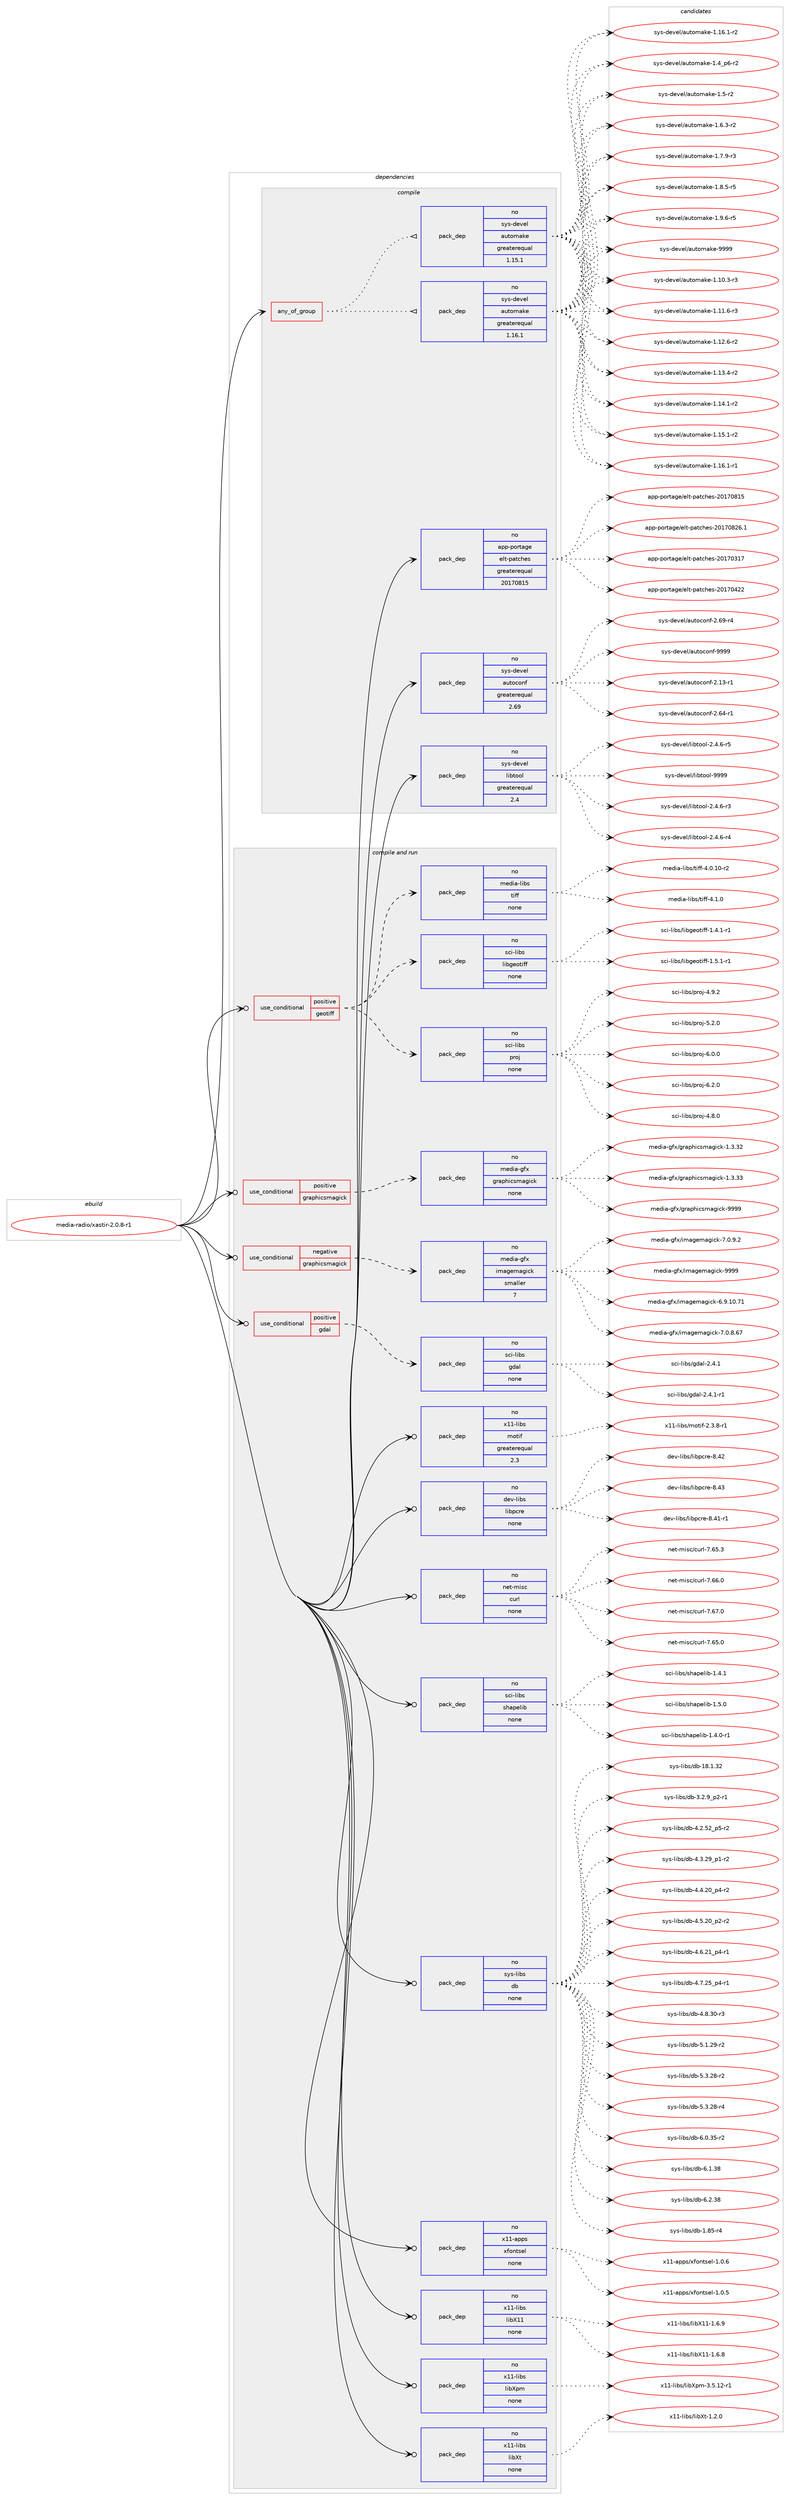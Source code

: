 digraph prolog {

# *************
# Graph options
# *************

newrank=true;
concentrate=true;
compound=true;
graph [rankdir=LR,fontname=Helvetica,fontsize=10,ranksep=1.5];#, ranksep=2.5, nodesep=0.2];
edge  [arrowhead=vee];
node  [fontname=Helvetica,fontsize=10];

# **********
# The ebuild
# **********

subgraph cluster_leftcol {
color=gray;
rank=same;
label=<<i>ebuild</i>>;
id [label="media-radio/xastir-2.0.8-r1", color=red, width=4, href="../media-radio/xastir-2.0.8-r1.svg"];
}

# ****************
# The dependencies
# ****************

subgraph cluster_midcol {
color=gray;
label=<<i>dependencies</i>>;
subgraph cluster_compile {
fillcolor="#eeeeee";
style=filled;
label=<<i>compile</i>>;
subgraph any13465 {
dependency796498 [label=<<TABLE BORDER="0" CELLBORDER="1" CELLSPACING="0" CELLPADDING="4"><TR><TD CELLPADDING="10">any_of_group</TD></TR></TABLE>>, shape=none, color=red];subgraph pack589240 {
dependency796499 [label=<<TABLE BORDER="0" CELLBORDER="1" CELLSPACING="0" CELLPADDING="4" WIDTH="220"><TR><TD ROWSPAN="6" CELLPADDING="30">pack_dep</TD></TR><TR><TD WIDTH="110">no</TD></TR><TR><TD>sys-devel</TD></TR><TR><TD>automake</TD></TR><TR><TD>greaterequal</TD></TR><TR><TD>1.16.1</TD></TR></TABLE>>, shape=none, color=blue];
}
dependency796498:e -> dependency796499:w [weight=20,style="dotted",arrowhead="oinv"];
subgraph pack589241 {
dependency796500 [label=<<TABLE BORDER="0" CELLBORDER="1" CELLSPACING="0" CELLPADDING="4" WIDTH="220"><TR><TD ROWSPAN="6" CELLPADDING="30">pack_dep</TD></TR><TR><TD WIDTH="110">no</TD></TR><TR><TD>sys-devel</TD></TR><TR><TD>automake</TD></TR><TR><TD>greaterequal</TD></TR><TR><TD>1.15.1</TD></TR></TABLE>>, shape=none, color=blue];
}
dependency796498:e -> dependency796500:w [weight=20,style="dotted",arrowhead="oinv"];
}
id:e -> dependency796498:w [weight=20,style="solid",arrowhead="vee"];
subgraph pack589242 {
dependency796501 [label=<<TABLE BORDER="0" CELLBORDER="1" CELLSPACING="0" CELLPADDING="4" WIDTH="220"><TR><TD ROWSPAN="6" CELLPADDING="30">pack_dep</TD></TR><TR><TD WIDTH="110">no</TD></TR><TR><TD>app-portage</TD></TR><TR><TD>elt-patches</TD></TR><TR><TD>greaterequal</TD></TR><TR><TD>20170815</TD></TR></TABLE>>, shape=none, color=blue];
}
id:e -> dependency796501:w [weight=20,style="solid",arrowhead="vee"];
subgraph pack589243 {
dependency796502 [label=<<TABLE BORDER="0" CELLBORDER="1" CELLSPACING="0" CELLPADDING="4" WIDTH="220"><TR><TD ROWSPAN="6" CELLPADDING="30">pack_dep</TD></TR><TR><TD WIDTH="110">no</TD></TR><TR><TD>sys-devel</TD></TR><TR><TD>autoconf</TD></TR><TR><TD>greaterequal</TD></TR><TR><TD>2.69</TD></TR></TABLE>>, shape=none, color=blue];
}
id:e -> dependency796502:w [weight=20,style="solid",arrowhead="vee"];
subgraph pack589244 {
dependency796503 [label=<<TABLE BORDER="0" CELLBORDER="1" CELLSPACING="0" CELLPADDING="4" WIDTH="220"><TR><TD ROWSPAN="6" CELLPADDING="30">pack_dep</TD></TR><TR><TD WIDTH="110">no</TD></TR><TR><TD>sys-devel</TD></TR><TR><TD>libtool</TD></TR><TR><TD>greaterequal</TD></TR><TR><TD>2.4</TD></TR></TABLE>>, shape=none, color=blue];
}
id:e -> dependency796503:w [weight=20,style="solid",arrowhead="vee"];
}
subgraph cluster_compileandrun {
fillcolor="#eeeeee";
style=filled;
label=<<i>compile and run</i>>;
subgraph cond193345 {
dependency796504 [label=<<TABLE BORDER="0" CELLBORDER="1" CELLSPACING="0" CELLPADDING="4"><TR><TD ROWSPAN="3" CELLPADDING="10">use_conditional</TD></TR><TR><TD>negative</TD></TR><TR><TD>graphicsmagick</TD></TR></TABLE>>, shape=none, color=red];
subgraph pack589245 {
dependency796505 [label=<<TABLE BORDER="0" CELLBORDER="1" CELLSPACING="0" CELLPADDING="4" WIDTH="220"><TR><TD ROWSPAN="6" CELLPADDING="30">pack_dep</TD></TR><TR><TD WIDTH="110">no</TD></TR><TR><TD>media-gfx</TD></TR><TR><TD>imagemagick</TD></TR><TR><TD>smaller</TD></TR><TR><TD>7</TD></TR></TABLE>>, shape=none, color=blue];
}
dependency796504:e -> dependency796505:w [weight=20,style="dashed",arrowhead="vee"];
}
id:e -> dependency796504:w [weight=20,style="solid",arrowhead="odotvee"];
subgraph cond193346 {
dependency796506 [label=<<TABLE BORDER="0" CELLBORDER="1" CELLSPACING="0" CELLPADDING="4"><TR><TD ROWSPAN="3" CELLPADDING="10">use_conditional</TD></TR><TR><TD>positive</TD></TR><TR><TD>gdal</TD></TR></TABLE>>, shape=none, color=red];
subgraph pack589246 {
dependency796507 [label=<<TABLE BORDER="0" CELLBORDER="1" CELLSPACING="0" CELLPADDING="4" WIDTH="220"><TR><TD ROWSPAN="6" CELLPADDING="30">pack_dep</TD></TR><TR><TD WIDTH="110">no</TD></TR><TR><TD>sci-libs</TD></TR><TR><TD>gdal</TD></TR><TR><TD>none</TD></TR><TR><TD></TD></TR></TABLE>>, shape=none, color=blue];
}
dependency796506:e -> dependency796507:w [weight=20,style="dashed",arrowhead="vee"];
}
id:e -> dependency796506:w [weight=20,style="solid",arrowhead="odotvee"];
subgraph cond193347 {
dependency796508 [label=<<TABLE BORDER="0" CELLBORDER="1" CELLSPACING="0" CELLPADDING="4"><TR><TD ROWSPAN="3" CELLPADDING="10">use_conditional</TD></TR><TR><TD>positive</TD></TR><TR><TD>geotiff</TD></TR></TABLE>>, shape=none, color=red];
subgraph pack589247 {
dependency796509 [label=<<TABLE BORDER="0" CELLBORDER="1" CELLSPACING="0" CELLPADDING="4" WIDTH="220"><TR><TD ROWSPAN="6" CELLPADDING="30">pack_dep</TD></TR><TR><TD WIDTH="110">no</TD></TR><TR><TD>sci-libs</TD></TR><TR><TD>proj</TD></TR><TR><TD>none</TD></TR><TR><TD></TD></TR></TABLE>>, shape=none, color=blue];
}
dependency796508:e -> dependency796509:w [weight=20,style="dashed",arrowhead="vee"];
subgraph pack589248 {
dependency796510 [label=<<TABLE BORDER="0" CELLBORDER="1" CELLSPACING="0" CELLPADDING="4" WIDTH="220"><TR><TD ROWSPAN="6" CELLPADDING="30">pack_dep</TD></TR><TR><TD WIDTH="110">no</TD></TR><TR><TD>sci-libs</TD></TR><TR><TD>libgeotiff</TD></TR><TR><TD>none</TD></TR><TR><TD></TD></TR></TABLE>>, shape=none, color=blue];
}
dependency796508:e -> dependency796510:w [weight=20,style="dashed",arrowhead="vee"];
subgraph pack589249 {
dependency796511 [label=<<TABLE BORDER="0" CELLBORDER="1" CELLSPACING="0" CELLPADDING="4" WIDTH="220"><TR><TD ROWSPAN="6" CELLPADDING="30">pack_dep</TD></TR><TR><TD WIDTH="110">no</TD></TR><TR><TD>media-libs</TD></TR><TR><TD>tiff</TD></TR><TR><TD>none</TD></TR><TR><TD></TD></TR></TABLE>>, shape=none, color=blue];
}
dependency796508:e -> dependency796511:w [weight=20,style="dashed",arrowhead="vee"];
}
id:e -> dependency796508:w [weight=20,style="solid",arrowhead="odotvee"];
subgraph cond193348 {
dependency796512 [label=<<TABLE BORDER="0" CELLBORDER="1" CELLSPACING="0" CELLPADDING="4"><TR><TD ROWSPAN="3" CELLPADDING="10">use_conditional</TD></TR><TR><TD>positive</TD></TR><TR><TD>graphicsmagick</TD></TR></TABLE>>, shape=none, color=red];
subgraph pack589250 {
dependency796513 [label=<<TABLE BORDER="0" CELLBORDER="1" CELLSPACING="0" CELLPADDING="4" WIDTH="220"><TR><TD ROWSPAN="6" CELLPADDING="30">pack_dep</TD></TR><TR><TD WIDTH="110">no</TD></TR><TR><TD>media-gfx</TD></TR><TR><TD>graphicsmagick</TD></TR><TR><TD>none</TD></TR><TR><TD></TD></TR></TABLE>>, shape=none, color=blue];
}
dependency796512:e -> dependency796513:w [weight=20,style="dashed",arrowhead="vee"];
}
id:e -> dependency796512:w [weight=20,style="solid",arrowhead="odotvee"];
subgraph pack589251 {
dependency796514 [label=<<TABLE BORDER="0" CELLBORDER="1" CELLSPACING="0" CELLPADDING="4" WIDTH="220"><TR><TD ROWSPAN="6" CELLPADDING="30">pack_dep</TD></TR><TR><TD WIDTH="110">no</TD></TR><TR><TD>dev-libs</TD></TR><TR><TD>libpcre</TD></TR><TR><TD>none</TD></TR><TR><TD></TD></TR></TABLE>>, shape=none, color=blue];
}
id:e -> dependency796514:w [weight=20,style="solid",arrowhead="odotvee"];
subgraph pack589252 {
dependency796515 [label=<<TABLE BORDER="0" CELLBORDER="1" CELLSPACING="0" CELLPADDING="4" WIDTH="220"><TR><TD ROWSPAN="6" CELLPADDING="30">pack_dep</TD></TR><TR><TD WIDTH="110">no</TD></TR><TR><TD>net-misc</TD></TR><TR><TD>curl</TD></TR><TR><TD>none</TD></TR><TR><TD></TD></TR></TABLE>>, shape=none, color=blue];
}
id:e -> dependency796515:w [weight=20,style="solid",arrowhead="odotvee"];
subgraph pack589253 {
dependency796516 [label=<<TABLE BORDER="0" CELLBORDER="1" CELLSPACING="0" CELLPADDING="4" WIDTH="220"><TR><TD ROWSPAN="6" CELLPADDING="30">pack_dep</TD></TR><TR><TD WIDTH="110">no</TD></TR><TR><TD>sci-libs</TD></TR><TR><TD>shapelib</TD></TR><TR><TD>none</TD></TR><TR><TD></TD></TR></TABLE>>, shape=none, color=blue];
}
id:e -> dependency796516:w [weight=20,style="solid",arrowhead="odotvee"];
subgraph pack589254 {
dependency796517 [label=<<TABLE BORDER="0" CELLBORDER="1" CELLSPACING="0" CELLPADDING="4" WIDTH="220"><TR><TD ROWSPAN="6" CELLPADDING="30">pack_dep</TD></TR><TR><TD WIDTH="110">no</TD></TR><TR><TD>sys-libs</TD></TR><TR><TD>db</TD></TR><TR><TD>none</TD></TR><TR><TD></TD></TR></TABLE>>, shape=none, color=blue];
}
id:e -> dependency796517:w [weight=20,style="solid",arrowhead="odotvee"];
subgraph pack589255 {
dependency796518 [label=<<TABLE BORDER="0" CELLBORDER="1" CELLSPACING="0" CELLPADDING="4" WIDTH="220"><TR><TD ROWSPAN="6" CELLPADDING="30">pack_dep</TD></TR><TR><TD WIDTH="110">no</TD></TR><TR><TD>x11-apps</TD></TR><TR><TD>xfontsel</TD></TR><TR><TD>none</TD></TR><TR><TD></TD></TR></TABLE>>, shape=none, color=blue];
}
id:e -> dependency796518:w [weight=20,style="solid",arrowhead="odotvee"];
subgraph pack589256 {
dependency796519 [label=<<TABLE BORDER="0" CELLBORDER="1" CELLSPACING="0" CELLPADDING="4" WIDTH="220"><TR><TD ROWSPAN="6" CELLPADDING="30">pack_dep</TD></TR><TR><TD WIDTH="110">no</TD></TR><TR><TD>x11-libs</TD></TR><TR><TD>libX11</TD></TR><TR><TD>none</TD></TR><TR><TD></TD></TR></TABLE>>, shape=none, color=blue];
}
id:e -> dependency796519:w [weight=20,style="solid",arrowhead="odotvee"];
subgraph pack589257 {
dependency796520 [label=<<TABLE BORDER="0" CELLBORDER="1" CELLSPACING="0" CELLPADDING="4" WIDTH="220"><TR><TD ROWSPAN="6" CELLPADDING="30">pack_dep</TD></TR><TR><TD WIDTH="110">no</TD></TR><TR><TD>x11-libs</TD></TR><TR><TD>libXpm</TD></TR><TR><TD>none</TD></TR><TR><TD></TD></TR></TABLE>>, shape=none, color=blue];
}
id:e -> dependency796520:w [weight=20,style="solid",arrowhead="odotvee"];
subgraph pack589258 {
dependency796521 [label=<<TABLE BORDER="0" CELLBORDER="1" CELLSPACING="0" CELLPADDING="4" WIDTH="220"><TR><TD ROWSPAN="6" CELLPADDING="30">pack_dep</TD></TR><TR><TD WIDTH="110">no</TD></TR><TR><TD>x11-libs</TD></TR><TR><TD>libXt</TD></TR><TR><TD>none</TD></TR><TR><TD></TD></TR></TABLE>>, shape=none, color=blue];
}
id:e -> dependency796521:w [weight=20,style="solid",arrowhead="odotvee"];
subgraph pack589259 {
dependency796522 [label=<<TABLE BORDER="0" CELLBORDER="1" CELLSPACING="0" CELLPADDING="4" WIDTH="220"><TR><TD ROWSPAN="6" CELLPADDING="30">pack_dep</TD></TR><TR><TD WIDTH="110">no</TD></TR><TR><TD>x11-libs</TD></TR><TR><TD>motif</TD></TR><TR><TD>greaterequal</TD></TR><TR><TD>2.3</TD></TR></TABLE>>, shape=none, color=blue];
}
id:e -> dependency796522:w [weight=20,style="solid",arrowhead="odotvee"];
}
subgraph cluster_run {
fillcolor="#eeeeee";
style=filled;
label=<<i>run</i>>;
}
}

# **************
# The candidates
# **************

subgraph cluster_choices {
rank=same;
color=gray;
label=<<i>candidates</i>>;

subgraph choice589240 {
color=black;
nodesep=1;
choice11512111545100101118101108479711711611110997107101454946494846514511451 [label="sys-devel/automake-1.10.3-r3", color=red, width=4,href="../sys-devel/automake-1.10.3-r3.svg"];
choice11512111545100101118101108479711711611110997107101454946494946544511451 [label="sys-devel/automake-1.11.6-r3", color=red, width=4,href="../sys-devel/automake-1.11.6-r3.svg"];
choice11512111545100101118101108479711711611110997107101454946495046544511450 [label="sys-devel/automake-1.12.6-r2", color=red, width=4,href="../sys-devel/automake-1.12.6-r2.svg"];
choice11512111545100101118101108479711711611110997107101454946495146524511450 [label="sys-devel/automake-1.13.4-r2", color=red, width=4,href="../sys-devel/automake-1.13.4-r2.svg"];
choice11512111545100101118101108479711711611110997107101454946495246494511450 [label="sys-devel/automake-1.14.1-r2", color=red, width=4,href="../sys-devel/automake-1.14.1-r2.svg"];
choice11512111545100101118101108479711711611110997107101454946495346494511450 [label="sys-devel/automake-1.15.1-r2", color=red, width=4,href="../sys-devel/automake-1.15.1-r2.svg"];
choice11512111545100101118101108479711711611110997107101454946495446494511449 [label="sys-devel/automake-1.16.1-r1", color=red, width=4,href="../sys-devel/automake-1.16.1-r1.svg"];
choice11512111545100101118101108479711711611110997107101454946495446494511450 [label="sys-devel/automake-1.16.1-r2", color=red, width=4,href="../sys-devel/automake-1.16.1-r2.svg"];
choice115121115451001011181011084797117116111109971071014549465295112544511450 [label="sys-devel/automake-1.4_p6-r2", color=red, width=4,href="../sys-devel/automake-1.4_p6-r2.svg"];
choice11512111545100101118101108479711711611110997107101454946534511450 [label="sys-devel/automake-1.5-r2", color=red, width=4,href="../sys-devel/automake-1.5-r2.svg"];
choice115121115451001011181011084797117116111109971071014549465446514511450 [label="sys-devel/automake-1.6.3-r2", color=red, width=4,href="../sys-devel/automake-1.6.3-r2.svg"];
choice115121115451001011181011084797117116111109971071014549465546574511451 [label="sys-devel/automake-1.7.9-r3", color=red, width=4,href="../sys-devel/automake-1.7.9-r3.svg"];
choice115121115451001011181011084797117116111109971071014549465646534511453 [label="sys-devel/automake-1.8.5-r5", color=red, width=4,href="../sys-devel/automake-1.8.5-r5.svg"];
choice115121115451001011181011084797117116111109971071014549465746544511453 [label="sys-devel/automake-1.9.6-r5", color=red, width=4,href="../sys-devel/automake-1.9.6-r5.svg"];
choice115121115451001011181011084797117116111109971071014557575757 [label="sys-devel/automake-9999", color=red, width=4,href="../sys-devel/automake-9999.svg"];
dependency796499:e -> choice11512111545100101118101108479711711611110997107101454946494846514511451:w [style=dotted,weight="100"];
dependency796499:e -> choice11512111545100101118101108479711711611110997107101454946494946544511451:w [style=dotted,weight="100"];
dependency796499:e -> choice11512111545100101118101108479711711611110997107101454946495046544511450:w [style=dotted,weight="100"];
dependency796499:e -> choice11512111545100101118101108479711711611110997107101454946495146524511450:w [style=dotted,weight="100"];
dependency796499:e -> choice11512111545100101118101108479711711611110997107101454946495246494511450:w [style=dotted,weight="100"];
dependency796499:e -> choice11512111545100101118101108479711711611110997107101454946495346494511450:w [style=dotted,weight="100"];
dependency796499:e -> choice11512111545100101118101108479711711611110997107101454946495446494511449:w [style=dotted,weight="100"];
dependency796499:e -> choice11512111545100101118101108479711711611110997107101454946495446494511450:w [style=dotted,weight="100"];
dependency796499:e -> choice115121115451001011181011084797117116111109971071014549465295112544511450:w [style=dotted,weight="100"];
dependency796499:e -> choice11512111545100101118101108479711711611110997107101454946534511450:w [style=dotted,weight="100"];
dependency796499:e -> choice115121115451001011181011084797117116111109971071014549465446514511450:w [style=dotted,weight="100"];
dependency796499:e -> choice115121115451001011181011084797117116111109971071014549465546574511451:w [style=dotted,weight="100"];
dependency796499:e -> choice115121115451001011181011084797117116111109971071014549465646534511453:w [style=dotted,weight="100"];
dependency796499:e -> choice115121115451001011181011084797117116111109971071014549465746544511453:w [style=dotted,weight="100"];
dependency796499:e -> choice115121115451001011181011084797117116111109971071014557575757:w [style=dotted,weight="100"];
}
subgraph choice589241 {
color=black;
nodesep=1;
choice11512111545100101118101108479711711611110997107101454946494846514511451 [label="sys-devel/automake-1.10.3-r3", color=red, width=4,href="../sys-devel/automake-1.10.3-r3.svg"];
choice11512111545100101118101108479711711611110997107101454946494946544511451 [label="sys-devel/automake-1.11.6-r3", color=red, width=4,href="../sys-devel/automake-1.11.6-r3.svg"];
choice11512111545100101118101108479711711611110997107101454946495046544511450 [label="sys-devel/automake-1.12.6-r2", color=red, width=4,href="../sys-devel/automake-1.12.6-r2.svg"];
choice11512111545100101118101108479711711611110997107101454946495146524511450 [label="sys-devel/automake-1.13.4-r2", color=red, width=4,href="../sys-devel/automake-1.13.4-r2.svg"];
choice11512111545100101118101108479711711611110997107101454946495246494511450 [label="sys-devel/automake-1.14.1-r2", color=red, width=4,href="../sys-devel/automake-1.14.1-r2.svg"];
choice11512111545100101118101108479711711611110997107101454946495346494511450 [label="sys-devel/automake-1.15.1-r2", color=red, width=4,href="../sys-devel/automake-1.15.1-r2.svg"];
choice11512111545100101118101108479711711611110997107101454946495446494511449 [label="sys-devel/automake-1.16.1-r1", color=red, width=4,href="../sys-devel/automake-1.16.1-r1.svg"];
choice11512111545100101118101108479711711611110997107101454946495446494511450 [label="sys-devel/automake-1.16.1-r2", color=red, width=4,href="../sys-devel/automake-1.16.1-r2.svg"];
choice115121115451001011181011084797117116111109971071014549465295112544511450 [label="sys-devel/automake-1.4_p6-r2", color=red, width=4,href="../sys-devel/automake-1.4_p6-r2.svg"];
choice11512111545100101118101108479711711611110997107101454946534511450 [label="sys-devel/automake-1.5-r2", color=red, width=4,href="../sys-devel/automake-1.5-r2.svg"];
choice115121115451001011181011084797117116111109971071014549465446514511450 [label="sys-devel/automake-1.6.3-r2", color=red, width=4,href="../sys-devel/automake-1.6.3-r2.svg"];
choice115121115451001011181011084797117116111109971071014549465546574511451 [label="sys-devel/automake-1.7.9-r3", color=red, width=4,href="../sys-devel/automake-1.7.9-r3.svg"];
choice115121115451001011181011084797117116111109971071014549465646534511453 [label="sys-devel/automake-1.8.5-r5", color=red, width=4,href="../sys-devel/automake-1.8.5-r5.svg"];
choice115121115451001011181011084797117116111109971071014549465746544511453 [label="sys-devel/automake-1.9.6-r5", color=red, width=4,href="../sys-devel/automake-1.9.6-r5.svg"];
choice115121115451001011181011084797117116111109971071014557575757 [label="sys-devel/automake-9999", color=red, width=4,href="../sys-devel/automake-9999.svg"];
dependency796500:e -> choice11512111545100101118101108479711711611110997107101454946494846514511451:w [style=dotted,weight="100"];
dependency796500:e -> choice11512111545100101118101108479711711611110997107101454946494946544511451:w [style=dotted,weight="100"];
dependency796500:e -> choice11512111545100101118101108479711711611110997107101454946495046544511450:w [style=dotted,weight="100"];
dependency796500:e -> choice11512111545100101118101108479711711611110997107101454946495146524511450:w [style=dotted,weight="100"];
dependency796500:e -> choice11512111545100101118101108479711711611110997107101454946495246494511450:w [style=dotted,weight="100"];
dependency796500:e -> choice11512111545100101118101108479711711611110997107101454946495346494511450:w [style=dotted,weight="100"];
dependency796500:e -> choice11512111545100101118101108479711711611110997107101454946495446494511449:w [style=dotted,weight="100"];
dependency796500:e -> choice11512111545100101118101108479711711611110997107101454946495446494511450:w [style=dotted,weight="100"];
dependency796500:e -> choice115121115451001011181011084797117116111109971071014549465295112544511450:w [style=dotted,weight="100"];
dependency796500:e -> choice11512111545100101118101108479711711611110997107101454946534511450:w [style=dotted,weight="100"];
dependency796500:e -> choice115121115451001011181011084797117116111109971071014549465446514511450:w [style=dotted,weight="100"];
dependency796500:e -> choice115121115451001011181011084797117116111109971071014549465546574511451:w [style=dotted,weight="100"];
dependency796500:e -> choice115121115451001011181011084797117116111109971071014549465646534511453:w [style=dotted,weight="100"];
dependency796500:e -> choice115121115451001011181011084797117116111109971071014549465746544511453:w [style=dotted,weight="100"];
dependency796500:e -> choice115121115451001011181011084797117116111109971071014557575757:w [style=dotted,weight="100"];
}
subgraph choice589242 {
color=black;
nodesep=1;
choice97112112451121111141169710310147101108116451129711699104101115455048495548514955 [label="app-portage/elt-patches-20170317", color=red, width=4,href="../app-portage/elt-patches-20170317.svg"];
choice97112112451121111141169710310147101108116451129711699104101115455048495548525050 [label="app-portage/elt-patches-20170422", color=red, width=4,href="../app-portage/elt-patches-20170422.svg"];
choice97112112451121111141169710310147101108116451129711699104101115455048495548564953 [label="app-portage/elt-patches-20170815", color=red, width=4,href="../app-portage/elt-patches-20170815.svg"];
choice971121124511211111411697103101471011081164511297116991041011154550484955485650544649 [label="app-portage/elt-patches-20170826.1", color=red, width=4,href="../app-portage/elt-patches-20170826.1.svg"];
dependency796501:e -> choice97112112451121111141169710310147101108116451129711699104101115455048495548514955:w [style=dotted,weight="100"];
dependency796501:e -> choice97112112451121111141169710310147101108116451129711699104101115455048495548525050:w [style=dotted,weight="100"];
dependency796501:e -> choice97112112451121111141169710310147101108116451129711699104101115455048495548564953:w [style=dotted,weight="100"];
dependency796501:e -> choice971121124511211111411697103101471011081164511297116991041011154550484955485650544649:w [style=dotted,weight="100"];
}
subgraph choice589243 {
color=black;
nodesep=1;
choice1151211154510010111810110847971171161119911111010245504649514511449 [label="sys-devel/autoconf-2.13-r1", color=red, width=4,href="../sys-devel/autoconf-2.13-r1.svg"];
choice1151211154510010111810110847971171161119911111010245504654524511449 [label="sys-devel/autoconf-2.64-r1", color=red, width=4,href="../sys-devel/autoconf-2.64-r1.svg"];
choice1151211154510010111810110847971171161119911111010245504654574511452 [label="sys-devel/autoconf-2.69-r4", color=red, width=4,href="../sys-devel/autoconf-2.69-r4.svg"];
choice115121115451001011181011084797117116111991111101024557575757 [label="sys-devel/autoconf-9999", color=red, width=4,href="../sys-devel/autoconf-9999.svg"];
dependency796502:e -> choice1151211154510010111810110847971171161119911111010245504649514511449:w [style=dotted,weight="100"];
dependency796502:e -> choice1151211154510010111810110847971171161119911111010245504654524511449:w [style=dotted,weight="100"];
dependency796502:e -> choice1151211154510010111810110847971171161119911111010245504654574511452:w [style=dotted,weight="100"];
dependency796502:e -> choice115121115451001011181011084797117116111991111101024557575757:w [style=dotted,weight="100"];
}
subgraph choice589244 {
color=black;
nodesep=1;
choice1151211154510010111810110847108105981161111111084550465246544511451 [label="sys-devel/libtool-2.4.6-r3", color=red, width=4,href="../sys-devel/libtool-2.4.6-r3.svg"];
choice1151211154510010111810110847108105981161111111084550465246544511452 [label="sys-devel/libtool-2.4.6-r4", color=red, width=4,href="../sys-devel/libtool-2.4.6-r4.svg"];
choice1151211154510010111810110847108105981161111111084550465246544511453 [label="sys-devel/libtool-2.4.6-r5", color=red, width=4,href="../sys-devel/libtool-2.4.6-r5.svg"];
choice1151211154510010111810110847108105981161111111084557575757 [label="sys-devel/libtool-9999", color=red, width=4,href="../sys-devel/libtool-9999.svg"];
dependency796503:e -> choice1151211154510010111810110847108105981161111111084550465246544511451:w [style=dotted,weight="100"];
dependency796503:e -> choice1151211154510010111810110847108105981161111111084550465246544511452:w [style=dotted,weight="100"];
dependency796503:e -> choice1151211154510010111810110847108105981161111111084550465246544511453:w [style=dotted,weight="100"];
dependency796503:e -> choice1151211154510010111810110847108105981161111111084557575757:w [style=dotted,weight="100"];
}
subgraph choice589245 {
color=black;
nodesep=1;
choice10910110010597451031021204710510997103101109971031059910745544657464948465549 [label="media-gfx/imagemagick-6.9.10.71", color=red, width=4,href="../media-gfx/imagemagick-6.9.10.71.svg"];
choice109101100105974510310212047105109971031011099710310599107455546484656465455 [label="media-gfx/imagemagick-7.0.8.67", color=red, width=4,href="../media-gfx/imagemagick-7.0.8.67.svg"];
choice1091011001059745103102120471051099710310110997103105991074555464846574650 [label="media-gfx/imagemagick-7.0.9.2", color=red, width=4,href="../media-gfx/imagemagick-7.0.9.2.svg"];
choice1091011001059745103102120471051099710310110997103105991074557575757 [label="media-gfx/imagemagick-9999", color=red, width=4,href="../media-gfx/imagemagick-9999.svg"];
dependency796505:e -> choice10910110010597451031021204710510997103101109971031059910745544657464948465549:w [style=dotted,weight="100"];
dependency796505:e -> choice109101100105974510310212047105109971031011099710310599107455546484656465455:w [style=dotted,weight="100"];
dependency796505:e -> choice1091011001059745103102120471051099710310110997103105991074555464846574650:w [style=dotted,weight="100"];
dependency796505:e -> choice1091011001059745103102120471051099710310110997103105991074557575757:w [style=dotted,weight="100"];
}
subgraph choice589246 {
color=black;
nodesep=1;
choice1159910545108105981154710310097108455046524649 [label="sci-libs/gdal-2.4.1", color=red, width=4,href="../sci-libs/gdal-2.4.1.svg"];
choice11599105451081059811547103100971084550465246494511449 [label="sci-libs/gdal-2.4.1-r1", color=red, width=4,href="../sci-libs/gdal-2.4.1-r1.svg"];
dependency796507:e -> choice1159910545108105981154710310097108455046524649:w [style=dotted,weight="100"];
dependency796507:e -> choice11599105451081059811547103100971084550465246494511449:w [style=dotted,weight="100"];
}
subgraph choice589247 {
color=black;
nodesep=1;
choice11599105451081059811547112114111106455246564648 [label="sci-libs/proj-4.8.0", color=red, width=4,href="../sci-libs/proj-4.8.0.svg"];
choice11599105451081059811547112114111106455246574650 [label="sci-libs/proj-4.9.2", color=red, width=4,href="../sci-libs/proj-4.9.2.svg"];
choice11599105451081059811547112114111106455346504648 [label="sci-libs/proj-5.2.0", color=red, width=4,href="../sci-libs/proj-5.2.0.svg"];
choice11599105451081059811547112114111106455446484648 [label="sci-libs/proj-6.0.0", color=red, width=4,href="../sci-libs/proj-6.0.0.svg"];
choice11599105451081059811547112114111106455446504648 [label="sci-libs/proj-6.2.0", color=red, width=4,href="../sci-libs/proj-6.2.0.svg"];
dependency796509:e -> choice11599105451081059811547112114111106455246564648:w [style=dotted,weight="100"];
dependency796509:e -> choice11599105451081059811547112114111106455246574650:w [style=dotted,weight="100"];
dependency796509:e -> choice11599105451081059811547112114111106455346504648:w [style=dotted,weight="100"];
dependency796509:e -> choice11599105451081059811547112114111106455446484648:w [style=dotted,weight="100"];
dependency796509:e -> choice11599105451081059811547112114111106455446504648:w [style=dotted,weight="100"];
}
subgraph choice589248 {
color=black;
nodesep=1;
choice11599105451081059811547108105981031011111161051021024549465246494511449 [label="sci-libs/libgeotiff-1.4.1-r1", color=red, width=4,href="../sci-libs/libgeotiff-1.4.1-r1.svg"];
choice11599105451081059811547108105981031011111161051021024549465346494511449 [label="sci-libs/libgeotiff-1.5.1-r1", color=red, width=4,href="../sci-libs/libgeotiff-1.5.1-r1.svg"];
dependency796510:e -> choice11599105451081059811547108105981031011111161051021024549465246494511449:w [style=dotted,weight="100"];
dependency796510:e -> choice11599105451081059811547108105981031011111161051021024549465346494511449:w [style=dotted,weight="100"];
}
subgraph choice589249 {
color=black;
nodesep=1;
choice10910110010597451081059811547116105102102455246484649484511450 [label="media-libs/tiff-4.0.10-r2", color=red, width=4,href="../media-libs/tiff-4.0.10-r2.svg"];
choice10910110010597451081059811547116105102102455246494648 [label="media-libs/tiff-4.1.0", color=red, width=4,href="../media-libs/tiff-4.1.0.svg"];
dependency796511:e -> choice10910110010597451081059811547116105102102455246484649484511450:w [style=dotted,weight="100"];
dependency796511:e -> choice10910110010597451081059811547116105102102455246494648:w [style=dotted,weight="100"];
}
subgraph choice589250 {
color=black;
nodesep=1;
choice1091011001059745103102120471031149711210410599115109971031059910745494651465150 [label="media-gfx/graphicsmagick-1.3.32", color=red, width=4,href="../media-gfx/graphicsmagick-1.3.32.svg"];
choice1091011001059745103102120471031149711210410599115109971031059910745494651465151 [label="media-gfx/graphicsmagick-1.3.33", color=red, width=4,href="../media-gfx/graphicsmagick-1.3.33.svg"];
choice109101100105974510310212047103114971121041059911510997103105991074557575757 [label="media-gfx/graphicsmagick-9999", color=red, width=4,href="../media-gfx/graphicsmagick-9999.svg"];
dependency796513:e -> choice1091011001059745103102120471031149711210410599115109971031059910745494651465150:w [style=dotted,weight="100"];
dependency796513:e -> choice1091011001059745103102120471031149711210410599115109971031059910745494651465151:w [style=dotted,weight="100"];
dependency796513:e -> choice109101100105974510310212047103114971121041059911510997103105991074557575757:w [style=dotted,weight="100"];
}
subgraph choice589251 {
color=black;
nodesep=1;
choice100101118451081059811547108105981129911410145564652494511449 [label="dev-libs/libpcre-8.41-r1", color=red, width=4,href="../dev-libs/libpcre-8.41-r1.svg"];
choice10010111845108105981154710810598112991141014556465250 [label="dev-libs/libpcre-8.42", color=red, width=4,href="../dev-libs/libpcre-8.42.svg"];
choice10010111845108105981154710810598112991141014556465251 [label="dev-libs/libpcre-8.43", color=red, width=4,href="../dev-libs/libpcre-8.43.svg"];
dependency796514:e -> choice100101118451081059811547108105981129911410145564652494511449:w [style=dotted,weight="100"];
dependency796514:e -> choice10010111845108105981154710810598112991141014556465250:w [style=dotted,weight="100"];
dependency796514:e -> choice10010111845108105981154710810598112991141014556465251:w [style=dotted,weight="100"];
}
subgraph choice589252 {
color=black;
nodesep=1;
choice1101011164510910511599479911711410845554654534648 [label="net-misc/curl-7.65.0", color=red, width=4,href="../net-misc/curl-7.65.0.svg"];
choice1101011164510910511599479911711410845554654534651 [label="net-misc/curl-7.65.3", color=red, width=4,href="../net-misc/curl-7.65.3.svg"];
choice1101011164510910511599479911711410845554654544648 [label="net-misc/curl-7.66.0", color=red, width=4,href="../net-misc/curl-7.66.0.svg"];
choice1101011164510910511599479911711410845554654554648 [label="net-misc/curl-7.67.0", color=red, width=4,href="../net-misc/curl-7.67.0.svg"];
dependency796515:e -> choice1101011164510910511599479911711410845554654534648:w [style=dotted,weight="100"];
dependency796515:e -> choice1101011164510910511599479911711410845554654534651:w [style=dotted,weight="100"];
dependency796515:e -> choice1101011164510910511599479911711410845554654544648:w [style=dotted,weight="100"];
dependency796515:e -> choice1101011164510910511599479911711410845554654554648:w [style=dotted,weight="100"];
}
subgraph choice589253 {
color=black;
nodesep=1;
choice1159910545108105981154711510497112101108105984549465246484511449 [label="sci-libs/shapelib-1.4.0-r1", color=red, width=4,href="../sci-libs/shapelib-1.4.0-r1.svg"];
choice115991054510810598115471151049711210110810598454946524649 [label="sci-libs/shapelib-1.4.1", color=red, width=4,href="../sci-libs/shapelib-1.4.1.svg"];
choice115991054510810598115471151049711210110810598454946534648 [label="sci-libs/shapelib-1.5.0", color=red, width=4,href="../sci-libs/shapelib-1.5.0.svg"];
dependency796516:e -> choice1159910545108105981154711510497112101108105984549465246484511449:w [style=dotted,weight="100"];
dependency796516:e -> choice115991054510810598115471151049711210110810598454946524649:w [style=dotted,weight="100"];
dependency796516:e -> choice115991054510810598115471151049711210110810598454946534648:w [style=dotted,weight="100"];
}
subgraph choice589254 {
color=black;
nodesep=1;
choice1151211154510810598115471009845494656534511452 [label="sys-libs/db-1.85-r4", color=red, width=4,href="../sys-libs/db-1.85-r4.svg"];
choice115121115451081059811547100984549564649465150 [label="sys-libs/db-18.1.32", color=red, width=4,href="../sys-libs/db-18.1.32.svg"];
choice1151211154510810598115471009845514650465795112504511449 [label="sys-libs/db-3.2.9_p2-r1", color=red, width=4,href="../sys-libs/db-3.2.9_p2-r1.svg"];
choice115121115451081059811547100984552465046535095112534511450 [label="sys-libs/db-4.2.52_p5-r2", color=red, width=4,href="../sys-libs/db-4.2.52_p5-r2.svg"];
choice115121115451081059811547100984552465146505795112494511450 [label="sys-libs/db-4.3.29_p1-r2", color=red, width=4,href="../sys-libs/db-4.3.29_p1-r2.svg"];
choice115121115451081059811547100984552465246504895112524511450 [label="sys-libs/db-4.4.20_p4-r2", color=red, width=4,href="../sys-libs/db-4.4.20_p4-r2.svg"];
choice115121115451081059811547100984552465346504895112504511450 [label="sys-libs/db-4.5.20_p2-r2", color=red, width=4,href="../sys-libs/db-4.5.20_p2-r2.svg"];
choice115121115451081059811547100984552465446504995112524511449 [label="sys-libs/db-4.6.21_p4-r1", color=red, width=4,href="../sys-libs/db-4.6.21_p4-r1.svg"];
choice115121115451081059811547100984552465546505395112524511449 [label="sys-libs/db-4.7.25_p4-r1", color=red, width=4,href="../sys-libs/db-4.7.25_p4-r1.svg"];
choice11512111545108105981154710098455246564651484511451 [label="sys-libs/db-4.8.30-r3", color=red, width=4,href="../sys-libs/db-4.8.30-r3.svg"];
choice11512111545108105981154710098455346494650574511450 [label="sys-libs/db-5.1.29-r2", color=red, width=4,href="../sys-libs/db-5.1.29-r2.svg"];
choice11512111545108105981154710098455346514650564511450 [label="sys-libs/db-5.3.28-r2", color=red, width=4,href="../sys-libs/db-5.3.28-r2.svg"];
choice11512111545108105981154710098455346514650564511452 [label="sys-libs/db-5.3.28-r4", color=red, width=4,href="../sys-libs/db-5.3.28-r4.svg"];
choice11512111545108105981154710098455446484651534511450 [label="sys-libs/db-6.0.35-r2", color=red, width=4,href="../sys-libs/db-6.0.35-r2.svg"];
choice1151211154510810598115471009845544649465156 [label="sys-libs/db-6.1.38", color=red, width=4,href="../sys-libs/db-6.1.38.svg"];
choice1151211154510810598115471009845544650465156 [label="sys-libs/db-6.2.38", color=red, width=4,href="../sys-libs/db-6.2.38.svg"];
dependency796517:e -> choice1151211154510810598115471009845494656534511452:w [style=dotted,weight="100"];
dependency796517:e -> choice115121115451081059811547100984549564649465150:w [style=dotted,weight="100"];
dependency796517:e -> choice1151211154510810598115471009845514650465795112504511449:w [style=dotted,weight="100"];
dependency796517:e -> choice115121115451081059811547100984552465046535095112534511450:w [style=dotted,weight="100"];
dependency796517:e -> choice115121115451081059811547100984552465146505795112494511450:w [style=dotted,weight="100"];
dependency796517:e -> choice115121115451081059811547100984552465246504895112524511450:w [style=dotted,weight="100"];
dependency796517:e -> choice115121115451081059811547100984552465346504895112504511450:w [style=dotted,weight="100"];
dependency796517:e -> choice115121115451081059811547100984552465446504995112524511449:w [style=dotted,weight="100"];
dependency796517:e -> choice115121115451081059811547100984552465546505395112524511449:w [style=dotted,weight="100"];
dependency796517:e -> choice11512111545108105981154710098455246564651484511451:w [style=dotted,weight="100"];
dependency796517:e -> choice11512111545108105981154710098455346494650574511450:w [style=dotted,weight="100"];
dependency796517:e -> choice11512111545108105981154710098455346514650564511450:w [style=dotted,weight="100"];
dependency796517:e -> choice11512111545108105981154710098455346514650564511452:w [style=dotted,weight="100"];
dependency796517:e -> choice11512111545108105981154710098455446484651534511450:w [style=dotted,weight="100"];
dependency796517:e -> choice1151211154510810598115471009845544649465156:w [style=dotted,weight="100"];
dependency796517:e -> choice1151211154510810598115471009845544650465156:w [style=dotted,weight="100"];
}
subgraph choice589255 {
color=black;
nodesep=1;
choice1204949459711211211547120102111110116115101108454946484653 [label="x11-apps/xfontsel-1.0.5", color=red, width=4,href="../x11-apps/xfontsel-1.0.5.svg"];
choice1204949459711211211547120102111110116115101108454946484654 [label="x11-apps/xfontsel-1.0.6", color=red, width=4,href="../x11-apps/xfontsel-1.0.6.svg"];
dependency796518:e -> choice1204949459711211211547120102111110116115101108454946484653:w [style=dotted,weight="100"];
dependency796518:e -> choice1204949459711211211547120102111110116115101108454946484654:w [style=dotted,weight="100"];
}
subgraph choice589256 {
color=black;
nodesep=1;
choice120494945108105981154710810598884949454946544656 [label="x11-libs/libX11-1.6.8", color=red, width=4,href="../x11-libs/libX11-1.6.8.svg"];
choice120494945108105981154710810598884949454946544657 [label="x11-libs/libX11-1.6.9", color=red, width=4,href="../x11-libs/libX11-1.6.9.svg"];
dependency796519:e -> choice120494945108105981154710810598884949454946544656:w [style=dotted,weight="100"];
dependency796519:e -> choice120494945108105981154710810598884949454946544657:w [style=dotted,weight="100"];
}
subgraph choice589257 {
color=black;
nodesep=1;
choice12049494510810598115471081059888112109455146534649504511449 [label="x11-libs/libXpm-3.5.12-r1", color=red, width=4,href="../x11-libs/libXpm-3.5.12-r1.svg"];
dependency796520:e -> choice12049494510810598115471081059888112109455146534649504511449:w [style=dotted,weight="100"];
}
subgraph choice589258 {
color=black;
nodesep=1;
choice12049494510810598115471081059888116454946504648 [label="x11-libs/libXt-1.2.0", color=red, width=4,href="../x11-libs/libXt-1.2.0.svg"];
dependency796521:e -> choice12049494510810598115471081059888116454946504648:w [style=dotted,weight="100"];
}
subgraph choice589259 {
color=black;
nodesep=1;
choice12049494510810598115471091111161051024550465146564511449 [label="x11-libs/motif-2.3.8-r1", color=red, width=4,href="../x11-libs/motif-2.3.8-r1.svg"];
dependency796522:e -> choice12049494510810598115471091111161051024550465146564511449:w [style=dotted,weight="100"];
}
}

}

